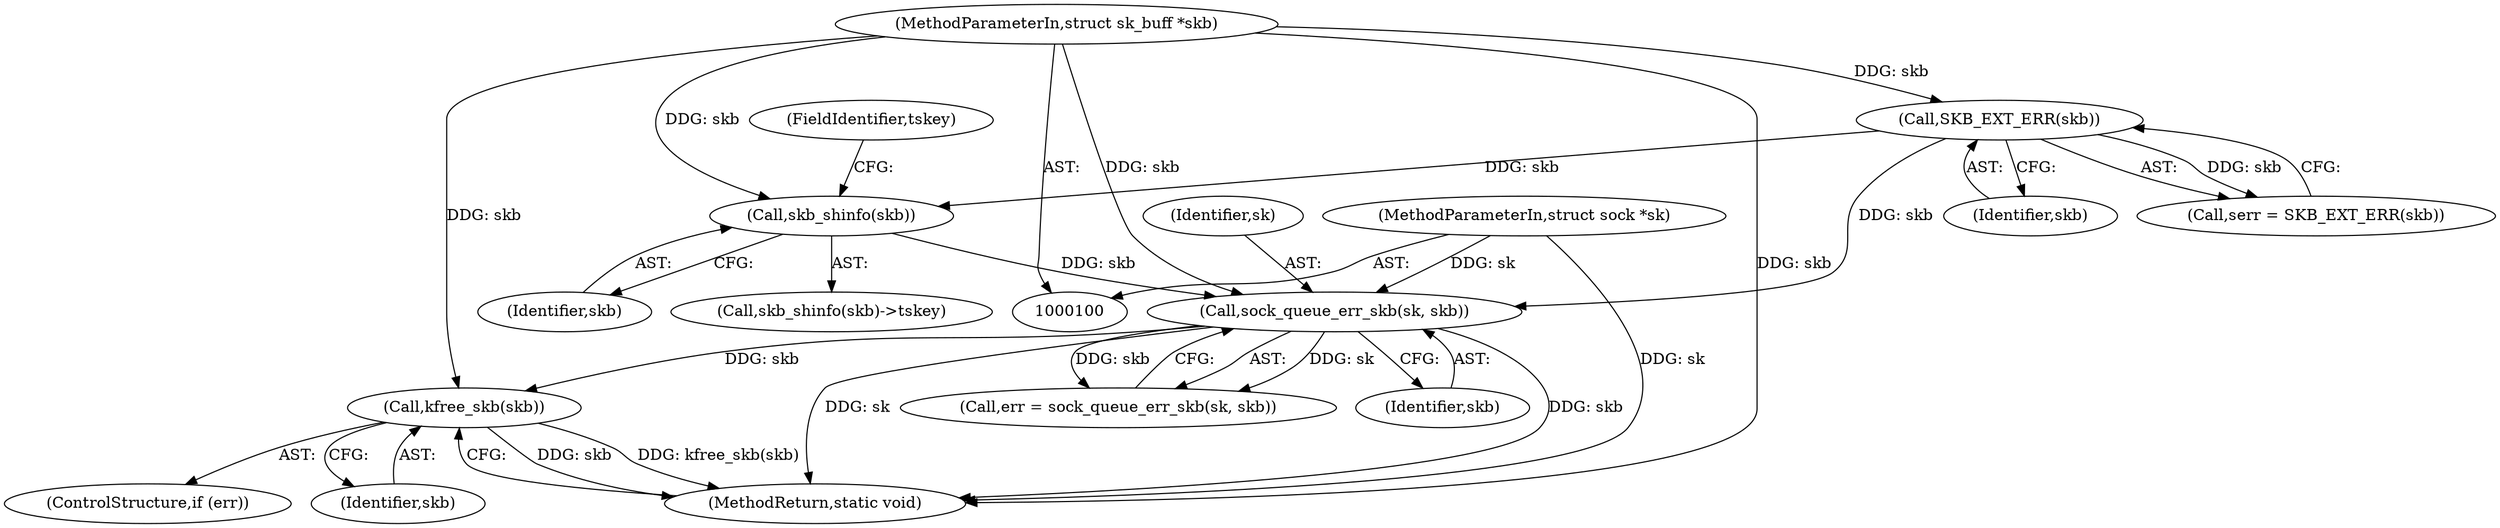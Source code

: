 digraph "0_linux_4ef1b2869447411ad3ef91ad7d4891a83c1a509a@API" {
"1000183" [label="(Call,kfree_skb(skb))"];
"1000178" [label="(Call,sock_queue_err_skb(sk, skb))"];
"1000102" [label="(MethodParameterIn,struct sock *sk)"];
"1000152" [label="(Call,skb_shinfo(skb))"];
"1000109" [label="(Call,SKB_EXT_ERR(skb))"];
"1000101" [label="(MethodParameterIn,struct sk_buff *skb)"];
"1000183" [label="(Call,kfree_skb(skb))"];
"1000102" [label="(MethodParameterIn,struct sock *sk)"];
"1000185" [label="(MethodReturn,static void)"];
"1000176" [label="(Call,err = sock_queue_err_skb(sk, skb))"];
"1000151" [label="(Call,skb_shinfo(skb)->tskey)"];
"1000110" [label="(Identifier,skb)"];
"1000180" [label="(Identifier,skb)"];
"1000179" [label="(Identifier,sk)"];
"1000109" [label="(Call,SKB_EXT_ERR(skb))"];
"1000101" [label="(MethodParameterIn,struct sk_buff *skb)"];
"1000152" [label="(Call,skb_shinfo(skb))"];
"1000154" [label="(FieldIdentifier,tskey)"];
"1000107" [label="(Call,serr = SKB_EXT_ERR(skb))"];
"1000181" [label="(ControlStructure,if (err))"];
"1000178" [label="(Call,sock_queue_err_skb(sk, skb))"];
"1000153" [label="(Identifier,skb)"];
"1000184" [label="(Identifier,skb)"];
"1000183" -> "1000181"  [label="AST: "];
"1000183" -> "1000184"  [label="CFG: "];
"1000184" -> "1000183"  [label="AST: "];
"1000185" -> "1000183"  [label="CFG: "];
"1000183" -> "1000185"  [label="DDG: skb"];
"1000183" -> "1000185"  [label="DDG: kfree_skb(skb)"];
"1000178" -> "1000183"  [label="DDG: skb"];
"1000101" -> "1000183"  [label="DDG: skb"];
"1000178" -> "1000176"  [label="AST: "];
"1000178" -> "1000180"  [label="CFG: "];
"1000179" -> "1000178"  [label="AST: "];
"1000180" -> "1000178"  [label="AST: "];
"1000176" -> "1000178"  [label="CFG: "];
"1000178" -> "1000185"  [label="DDG: sk"];
"1000178" -> "1000185"  [label="DDG: skb"];
"1000178" -> "1000176"  [label="DDG: sk"];
"1000178" -> "1000176"  [label="DDG: skb"];
"1000102" -> "1000178"  [label="DDG: sk"];
"1000152" -> "1000178"  [label="DDG: skb"];
"1000109" -> "1000178"  [label="DDG: skb"];
"1000101" -> "1000178"  [label="DDG: skb"];
"1000102" -> "1000100"  [label="AST: "];
"1000102" -> "1000185"  [label="DDG: sk"];
"1000152" -> "1000151"  [label="AST: "];
"1000152" -> "1000153"  [label="CFG: "];
"1000153" -> "1000152"  [label="AST: "];
"1000154" -> "1000152"  [label="CFG: "];
"1000109" -> "1000152"  [label="DDG: skb"];
"1000101" -> "1000152"  [label="DDG: skb"];
"1000109" -> "1000107"  [label="AST: "];
"1000109" -> "1000110"  [label="CFG: "];
"1000110" -> "1000109"  [label="AST: "];
"1000107" -> "1000109"  [label="CFG: "];
"1000109" -> "1000107"  [label="DDG: skb"];
"1000101" -> "1000109"  [label="DDG: skb"];
"1000101" -> "1000100"  [label="AST: "];
"1000101" -> "1000185"  [label="DDG: skb"];
}
